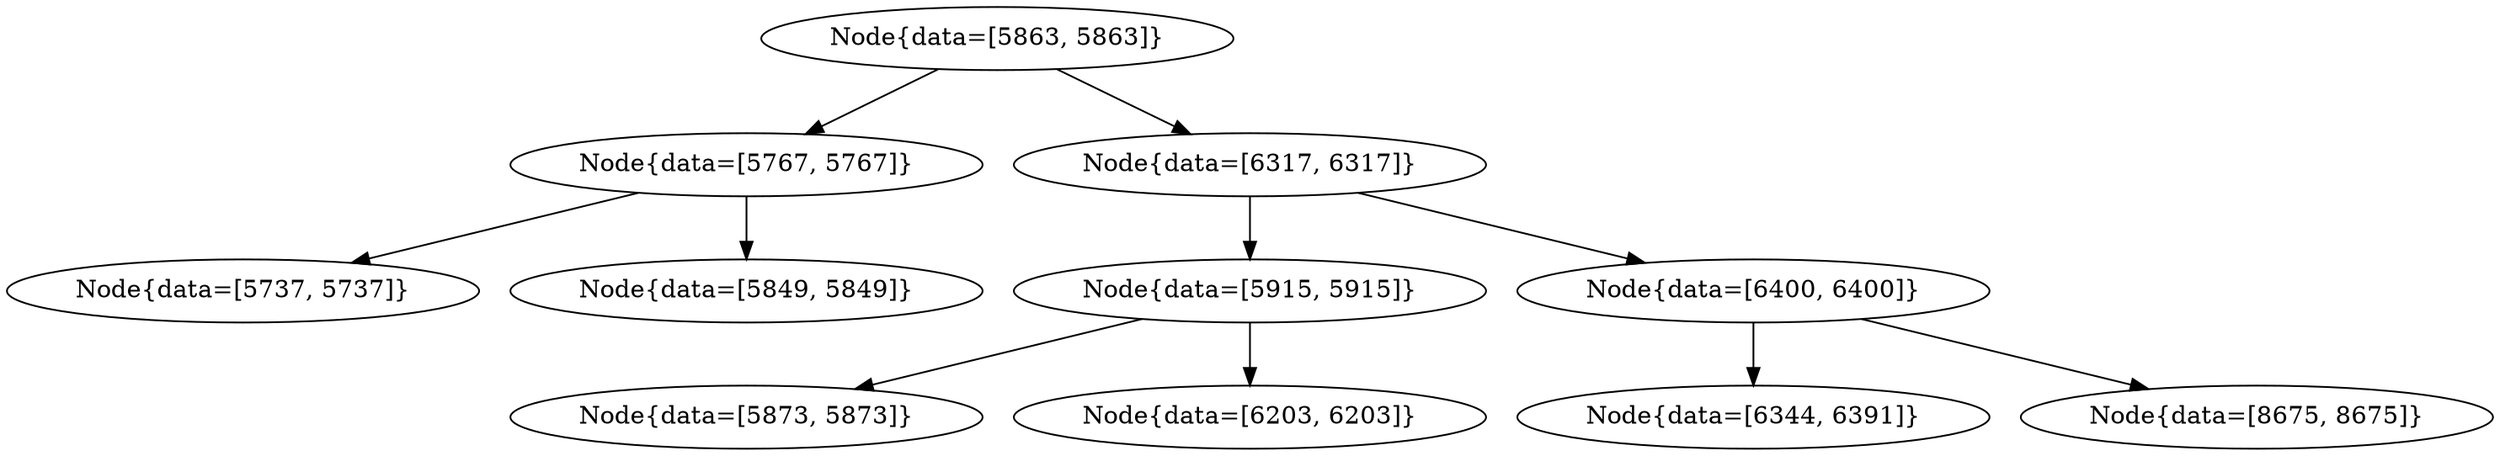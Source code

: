 digraph G{
852354068 [label="Node{data=[5863, 5863]}"]
852354068 -> 239841547
239841547 [label="Node{data=[5767, 5767]}"]
239841547 -> 395076193
395076193 [label="Node{data=[5737, 5737]}"]
239841547 -> 2028277706
2028277706 [label="Node{data=[5849, 5849]}"]
852354068 -> 626370950
626370950 [label="Node{data=[6317, 6317]}"]
626370950 -> 1992656846
1992656846 [label="Node{data=[5915, 5915]}"]
1992656846 -> 44989469
44989469 [label="Node{data=[5873, 5873]}"]
1992656846 -> 1382394077
1382394077 [label="Node{data=[6203, 6203]}"]
626370950 -> 1525953166
1525953166 [label="Node{data=[6400, 6400]}"]
1525953166 -> 5584361
5584361 [label="Node{data=[6344, 6391]}"]
1525953166 -> 1911222122
1911222122 [label="Node{data=[8675, 8675]}"]
}